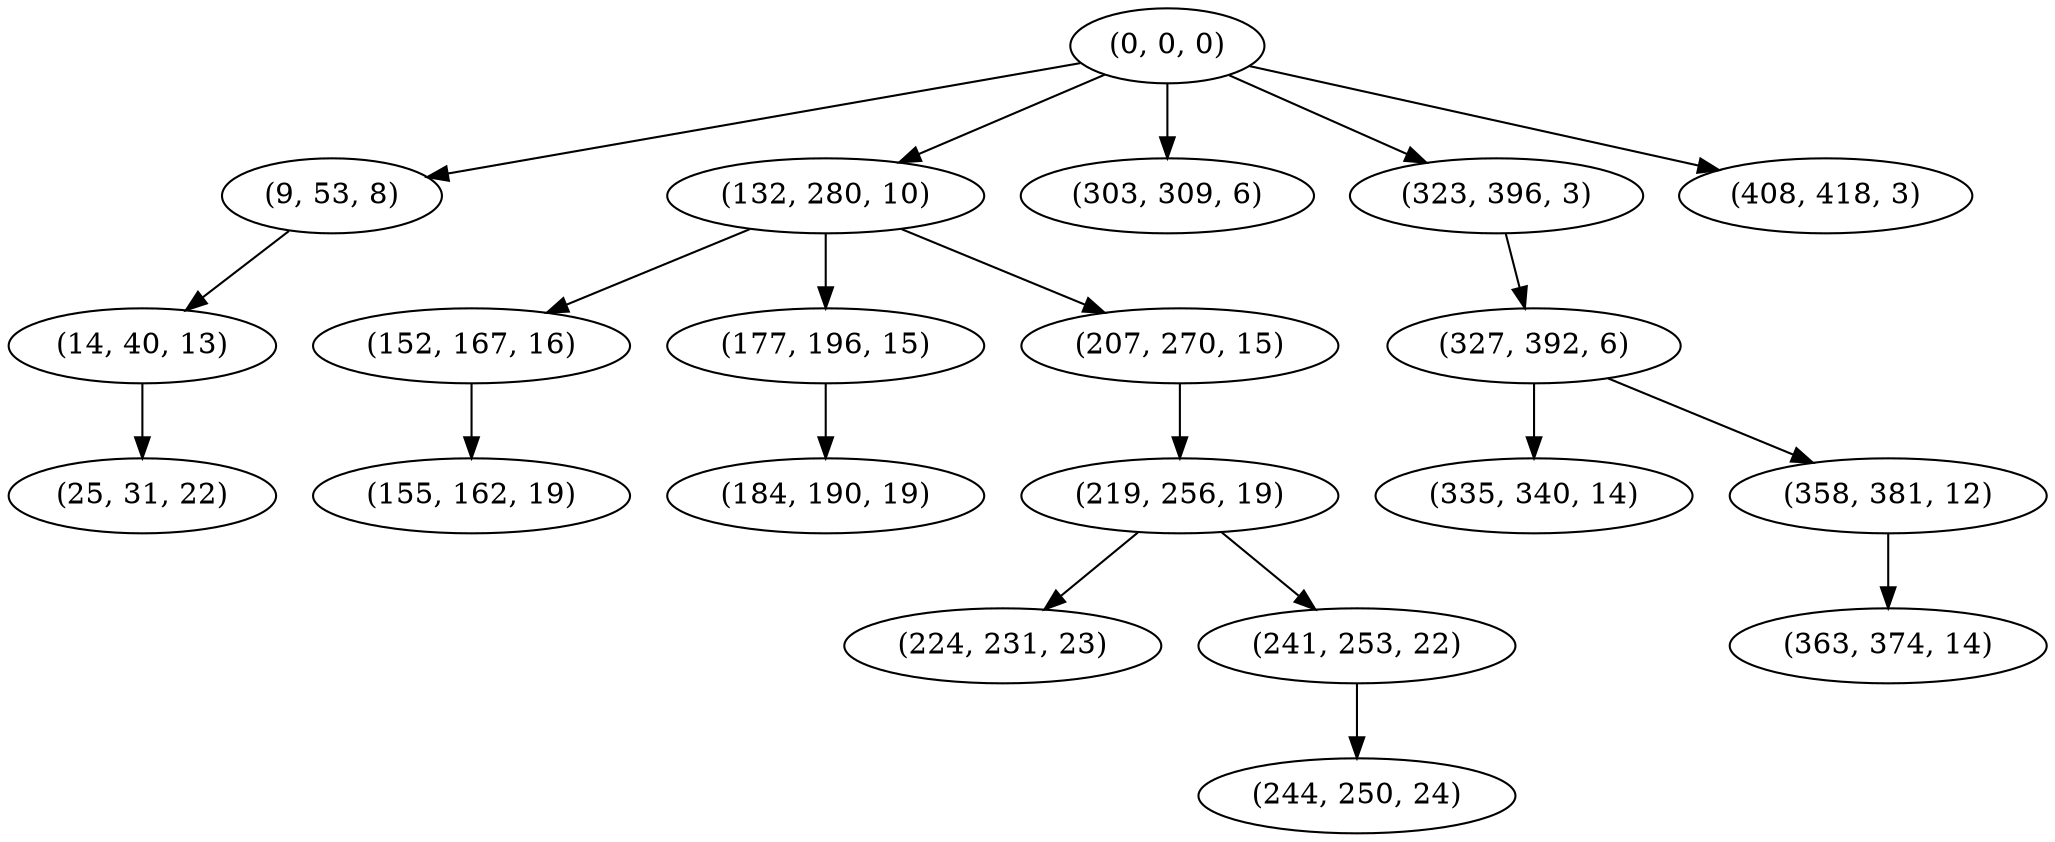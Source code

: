 digraph tree {
    "(0, 0, 0)";
    "(9, 53, 8)";
    "(14, 40, 13)";
    "(25, 31, 22)";
    "(132, 280, 10)";
    "(152, 167, 16)";
    "(155, 162, 19)";
    "(177, 196, 15)";
    "(184, 190, 19)";
    "(207, 270, 15)";
    "(219, 256, 19)";
    "(224, 231, 23)";
    "(241, 253, 22)";
    "(244, 250, 24)";
    "(303, 309, 6)";
    "(323, 396, 3)";
    "(327, 392, 6)";
    "(335, 340, 14)";
    "(358, 381, 12)";
    "(363, 374, 14)";
    "(408, 418, 3)";
    "(0, 0, 0)" -> "(9, 53, 8)";
    "(0, 0, 0)" -> "(132, 280, 10)";
    "(0, 0, 0)" -> "(303, 309, 6)";
    "(0, 0, 0)" -> "(323, 396, 3)";
    "(0, 0, 0)" -> "(408, 418, 3)";
    "(9, 53, 8)" -> "(14, 40, 13)";
    "(14, 40, 13)" -> "(25, 31, 22)";
    "(132, 280, 10)" -> "(152, 167, 16)";
    "(132, 280, 10)" -> "(177, 196, 15)";
    "(132, 280, 10)" -> "(207, 270, 15)";
    "(152, 167, 16)" -> "(155, 162, 19)";
    "(177, 196, 15)" -> "(184, 190, 19)";
    "(207, 270, 15)" -> "(219, 256, 19)";
    "(219, 256, 19)" -> "(224, 231, 23)";
    "(219, 256, 19)" -> "(241, 253, 22)";
    "(241, 253, 22)" -> "(244, 250, 24)";
    "(323, 396, 3)" -> "(327, 392, 6)";
    "(327, 392, 6)" -> "(335, 340, 14)";
    "(327, 392, 6)" -> "(358, 381, 12)";
    "(358, 381, 12)" -> "(363, 374, 14)";
}
